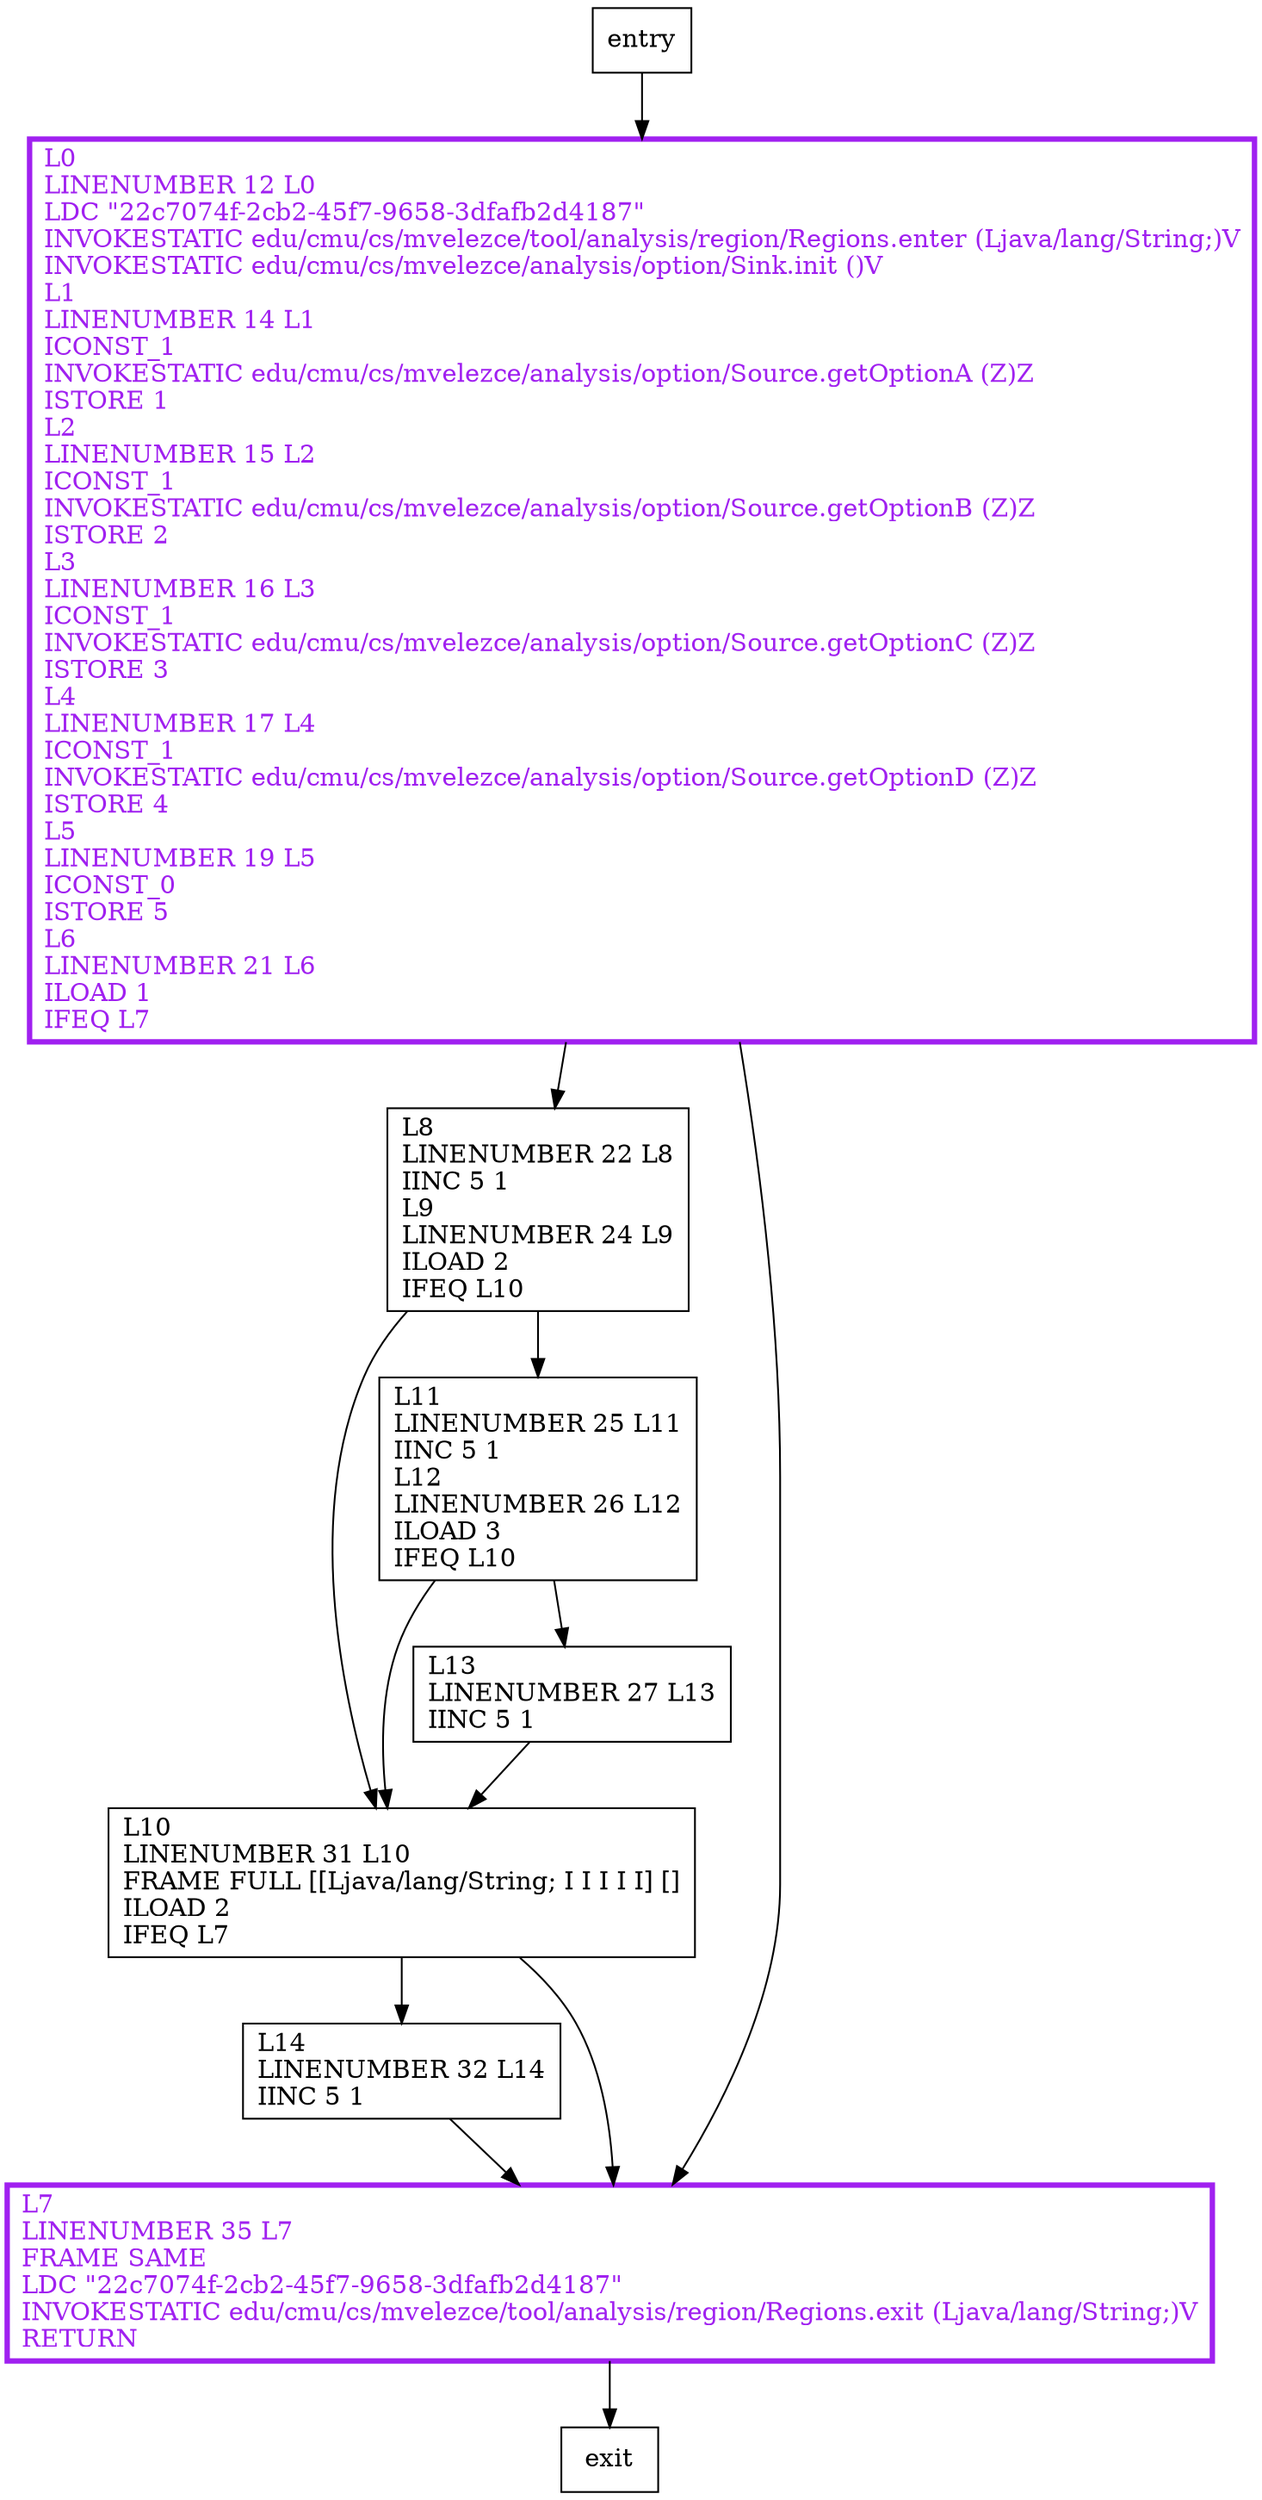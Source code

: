 digraph main {
node [shape=record];
240554054 [label="L8\lLINENUMBER 22 L8\lIINC 5 1\lL9\lLINENUMBER 24 L9\lILOAD 2\lIFEQ L10\l"];
668247389 [label="L0\lLINENUMBER 12 L0\lLDC \"22c7074f-2cb2-45f7-9658-3dfafb2d4187\"\lINVOKESTATIC edu/cmu/cs/mvelezce/tool/analysis/region/Regions.enter (Ljava/lang/String;)V\lINVOKESTATIC edu/cmu/cs/mvelezce/analysis/option/Sink.init ()V\lL1\lLINENUMBER 14 L1\lICONST_1\lINVOKESTATIC edu/cmu/cs/mvelezce/analysis/option/Source.getOptionA (Z)Z\lISTORE 1\lL2\lLINENUMBER 15 L2\lICONST_1\lINVOKESTATIC edu/cmu/cs/mvelezce/analysis/option/Source.getOptionB (Z)Z\lISTORE 2\lL3\lLINENUMBER 16 L3\lICONST_1\lINVOKESTATIC edu/cmu/cs/mvelezce/analysis/option/Source.getOptionC (Z)Z\lISTORE 3\lL4\lLINENUMBER 17 L4\lICONST_1\lINVOKESTATIC edu/cmu/cs/mvelezce/analysis/option/Source.getOptionD (Z)Z\lISTORE 4\lL5\lLINENUMBER 19 L5\lICONST_0\lISTORE 5\lL6\lLINENUMBER 21 L6\lILOAD 1\lIFEQ L7\l"];
104452795 [label="L10\lLINENUMBER 31 L10\lFRAME FULL [[Ljava/lang/String; I I I I I] []\lILOAD 2\lIFEQ L7\l"];
769058317 [label="L13\lLINENUMBER 27 L13\lIINC 5 1\l"];
397969233 [label="L14\lLINENUMBER 32 L14\lIINC 5 1\l"];
768646468 [label="L7\lLINENUMBER 35 L7\lFRAME SAME\lLDC \"22c7074f-2cb2-45f7-9658-3dfafb2d4187\"\lINVOKESTATIC edu/cmu/cs/mvelezce/tool/analysis/region/Regions.exit (Ljava/lang/String;)V\lRETURN\l"];
80048492 [label="L11\lLINENUMBER 25 L11\lIINC 5 1\lL12\lLINENUMBER 26 L12\lILOAD 3\lIFEQ L10\l"];
entry;
exit;
240554054 -> 104452795;
240554054 -> 80048492;
entry -> 668247389;
668247389 -> 240554054;
668247389 -> 768646468;
104452795 -> 397969233;
104452795 -> 768646468;
769058317 -> 104452795;
397969233 -> 768646468;
768646468 -> exit;
80048492 -> 104452795;
80048492 -> 769058317;
668247389[fontcolor="purple", penwidth=3, color="purple"];
768646468[fontcolor="purple", penwidth=3, color="purple"];
}
